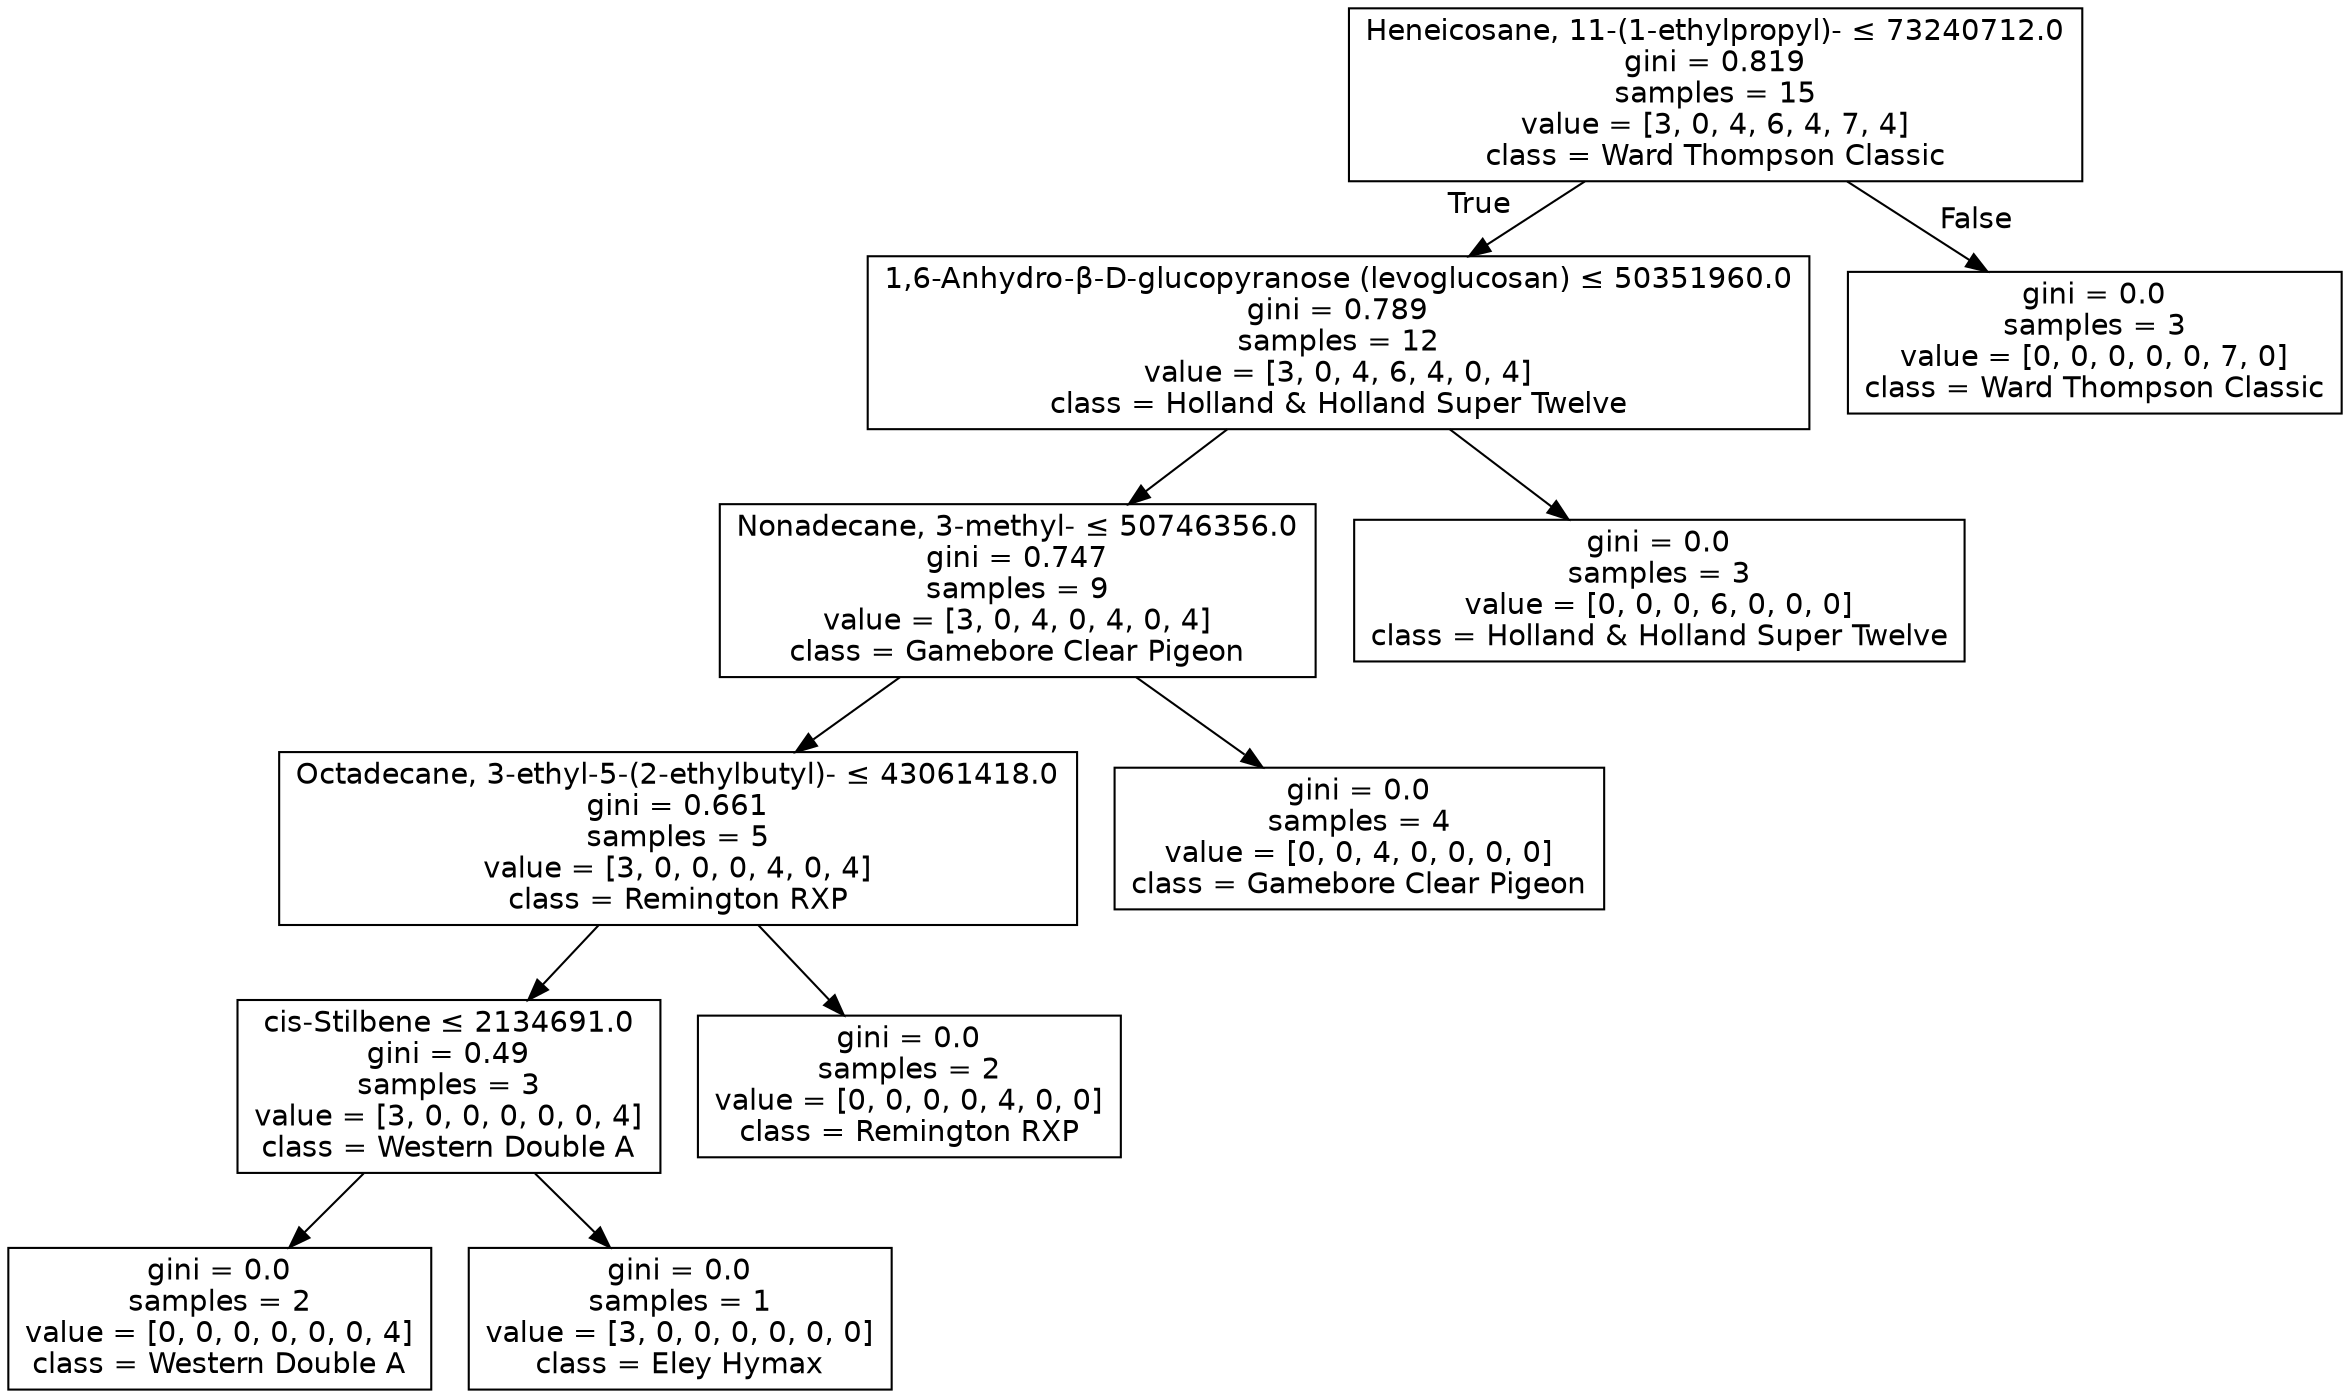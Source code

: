digraph Tree {
node [shape=box, fontname="helvetica"] ;
edge [fontname="helvetica"] ;
0 [label=<Heneicosane, 11-(1-ethylpropyl)- &le; 73240712.0<br/>gini = 0.819<br/>samples = 15<br/>value = [3, 0, 4, 6, 4, 7, 4]<br/>class = Ward Thompson Classic>] ;
1 [label=<1,6-Anhydro-β-D-glucopyranose (levoglucosan) &le; 50351960.0<br/>gini = 0.789<br/>samples = 12<br/>value = [3, 0, 4, 6, 4, 0, 4]<br/>class = Holland &amp; Holland Super Twelve>] ;
0 -> 1 [labeldistance=2.5, labelangle=45, headlabel="True"] ;
2 [label=<Nonadecane, 3-methyl- &le; 50746356.0<br/>gini = 0.747<br/>samples = 9<br/>value = [3, 0, 4, 0, 4, 0, 4]<br/>class = Gamebore Clear Pigeon>] ;
1 -> 2 ;
3 [label=<Octadecane, 3-ethyl-5-(2-ethylbutyl)- &le; 43061418.0<br/>gini = 0.661<br/>samples = 5<br/>value = [3, 0, 0, 0, 4, 0, 4]<br/>class = Remington RXP>] ;
2 -> 3 ;
4 [label=<cis-Stilbene &le; 2134691.0<br/>gini = 0.49<br/>samples = 3<br/>value = [3, 0, 0, 0, 0, 0, 4]<br/>class = Western Double A>] ;
3 -> 4 ;
5 [label=<gini = 0.0<br/>samples = 2<br/>value = [0, 0, 0, 0, 0, 0, 4]<br/>class = Western Double A>] ;
4 -> 5 ;
6 [label=<gini = 0.0<br/>samples = 1<br/>value = [3, 0, 0, 0, 0, 0, 0]<br/>class = Eley Hymax>] ;
4 -> 6 ;
7 [label=<gini = 0.0<br/>samples = 2<br/>value = [0, 0, 0, 0, 4, 0, 0]<br/>class = Remington RXP>] ;
3 -> 7 ;
8 [label=<gini = 0.0<br/>samples = 4<br/>value = [0, 0, 4, 0, 0, 0, 0]<br/>class = Gamebore Clear Pigeon>] ;
2 -> 8 ;
9 [label=<gini = 0.0<br/>samples = 3<br/>value = [0, 0, 0, 6, 0, 0, 0]<br/>class = Holland &amp; Holland Super Twelve>] ;
1 -> 9 ;
10 [label=<gini = 0.0<br/>samples = 3<br/>value = [0, 0, 0, 0, 0, 7, 0]<br/>class = Ward Thompson Classic>] ;
0 -> 10 [labeldistance=2.5, labelangle=-45, headlabel="False"] ;
}
